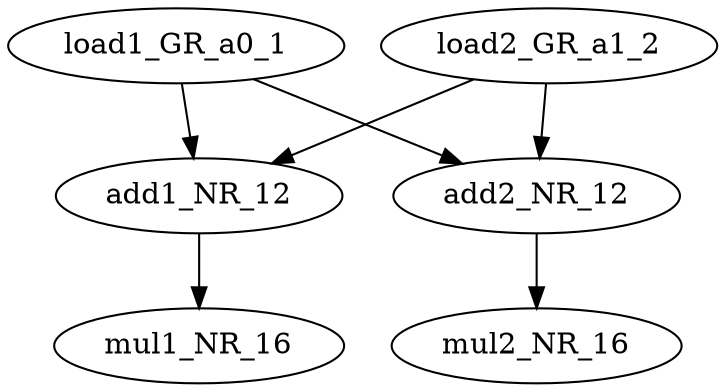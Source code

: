 digraph a {
    load1_GR_a0_1 -> add1_NR_12
    load1_GR_a0_1 -> add2_NR_12
    add1_NR_12 -> mul1_NR_16
    load2_GR_a1_2 -> add1_NR_12
    load2_GR_a1_2 -> add2_NR_12
    add2_NR_12 -> mul2_NR_16
}